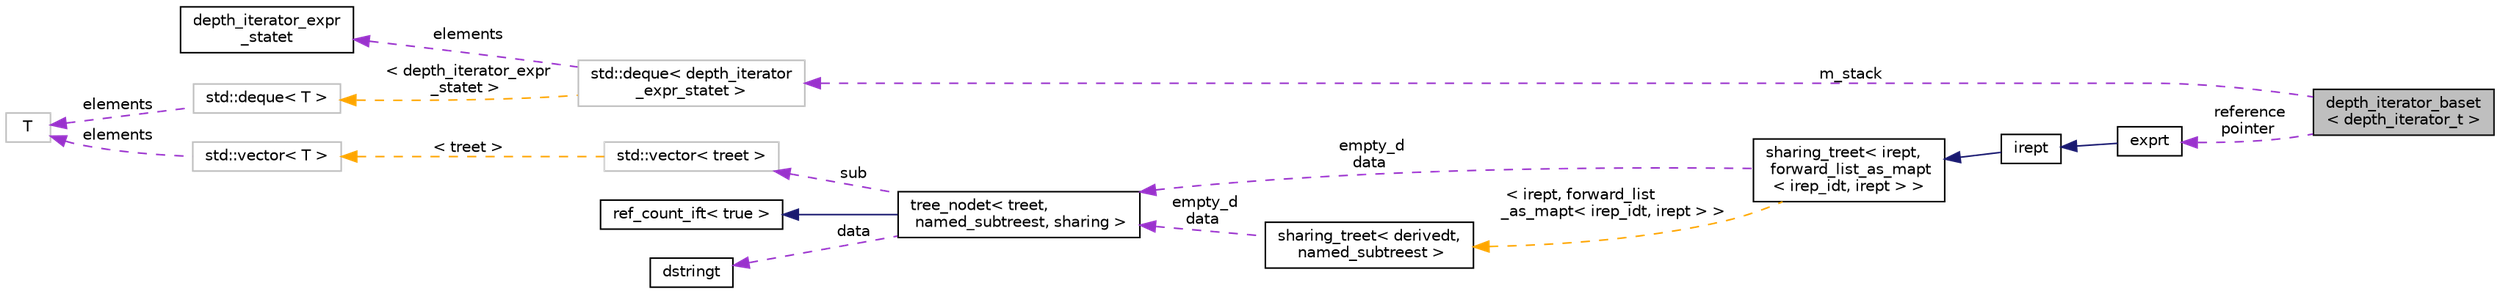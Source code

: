 digraph "depth_iterator_baset&lt; depth_iterator_t &gt;"
{
 // LATEX_PDF_SIZE
  bgcolor="transparent";
  edge [fontname="Helvetica",fontsize="10",labelfontname="Helvetica",labelfontsize="10"];
  node [fontname="Helvetica",fontsize="10",shape=record];
  rankdir="LR";
  Node1 [label="depth_iterator_baset\l\< depth_iterator_t \>",height=0.2,width=0.4,color="black", fillcolor="grey75", style="filled", fontcolor="black",tooltip="Depth first search iterator base - iterates over supplied expression and all its operands recursively..."];
  Node2 -> Node1 [dir="back",color="darkorchid3",fontsize="10",style="dashed",label=" m_stack" ,fontname="Helvetica"];
  Node2 [label="std::deque\< depth_iterator\l_expr_statet \>",height=0.2,width=0.4,color="grey75",tooltip=" "];
  Node3 -> Node2 [dir="back",color="darkorchid3",fontsize="10",style="dashed",label=" elements" ,fontname="Helvetica"];
  Node3 [label="depth_iterator_expr\l_statet",height=0.2,width=0.4,color="black",URL="$structdepth__iterator__expr__statet.html",tooltip="Helper class for depth_iterator_baset."];
  Node4 -> Node2 [dir="back",color="orange",fontsize="10",style="dashed",label=" \< depth_iterator_expr\l_statet \>" ,fontname="Helvetica"];
  Node4 [label="std::deque\< T \>",height=0.2,width=0.4,color="grey75",tooltip="STL class."];
  Node5 -> Node4 [dir="back",color="darkorchid3",fontsize="10",style="dashed",label=" elements" ,fontname="Helvetica"];
  Node5 [label="T",height=0.2,width=0.4,color="grey75",tooltip=" "];
  Node6 -> Node1 [dir="back",color="darkorchid3",fontsize="10",style="dashed",label=" reference\npointer" ,fontname="Helvetica"];
  Node6 [label="exprt",height=0.2,width=0.4,color="black",URL="$classexprt.html",tooltip="Base class for all expressions."];
  Node7 -> Node6 [dir="back",color="midnightblue",fontsize="10",style="solid",fontname="Helvetica"];
  Node7 [label="irept",height=0.2,width=0.4,color="black",URL="$classirept.html",tooltip="There are a large number of kinds of tree structured or tree-like data in CPROVER."];
  Node8 -> Node7 [dir="back",color="midnightblue",fontsize="10",style="solid",fontname="Helvetica"];
  Node8 [label="sharing_treet\< irept,\l forward_list_as_mapt\l\< irep_idt, irept \> \>",height=0.2,width=0.4,color="black",URL="$classsharing__treet.html",tooltip=" "];
  Node9 -> Node8 [dir="back",color="darkorchid3",fontsize="10",style="dashed",label=" empty_d\ndata" ,fontname="Helvetica"];
  Node9 [label="tree_nodet\< treet,\l named_subtreest, sharing \>",height=0.2,width=0.4,color="black",URL="$classtree__nodet.html",tooltip="A node with data in a tree, it contains:"];
  Node10 -> Node9 [dir="back",color="midnightblue",fontsize="10",style="solid",fontname="Helvetica"];
  Node10 [label="ref_count_ift\< true \>",height=0.2,width=0.4,color="black",URL="$structref__count__ift_3_01true_01_4.html",tooltip=" "];
  Node11 -> Node9 [dir="back",color="darkorchid3",fontsize="10",style="dashed",label=" sub" ,fontname="Helvetica"];
  Node11 [label="std::vector\< treet \>",height=0.2,width=0.4,color="grey75",tooltip=" "];
  Node12 -> Node11 [dir="back",color="orange",fontsize="10",style="dashed",label=" \< treet \>" ,fontname="Helvetica"];
  Node12 [label="std::vector\< T \>",height=0.2,width=0.4,color="grey75",tooltip="STL class."];
  Node5 -> Node12 [dir="back",color="darkorchid3",fontsize="10",style="dashed",label=" elements" ,fontname="Helvetica"];
  Node13 -> Node9 [dir="back",color="darkorchid3",fontsize="10",style="dashed",label=" data" ,fontname="Helvetica"];
  Node13 [label="dstringt",height=0.2,width=0.4,color="black",URL="$classdstringt.html",tooltip="dstringt has one field, an unsigned integer no which is an index into a static table of strings."];
  Node14 -> Node8 [dir="back",color="orange",fontsize="10",style="dashed",label=" \< irept, forward_list\l_as_mapt\< irep_idt, irept \> \>" ,fontname="Helvetica"];
  Node14 [label="sharing_treet\< derivedt,\l named_subtreest \>",height=0.2,width=0.4,color="black",URL="$classsharing__treet.html",tooltip="Base class for tree-like data structures with sharing."];
  Node9 -> Node14 [dir="back",color="darkorchid3",fontsize="10",style="dashed",label=" empty_d\ndata" ,fontname="Helvetica"];
}
